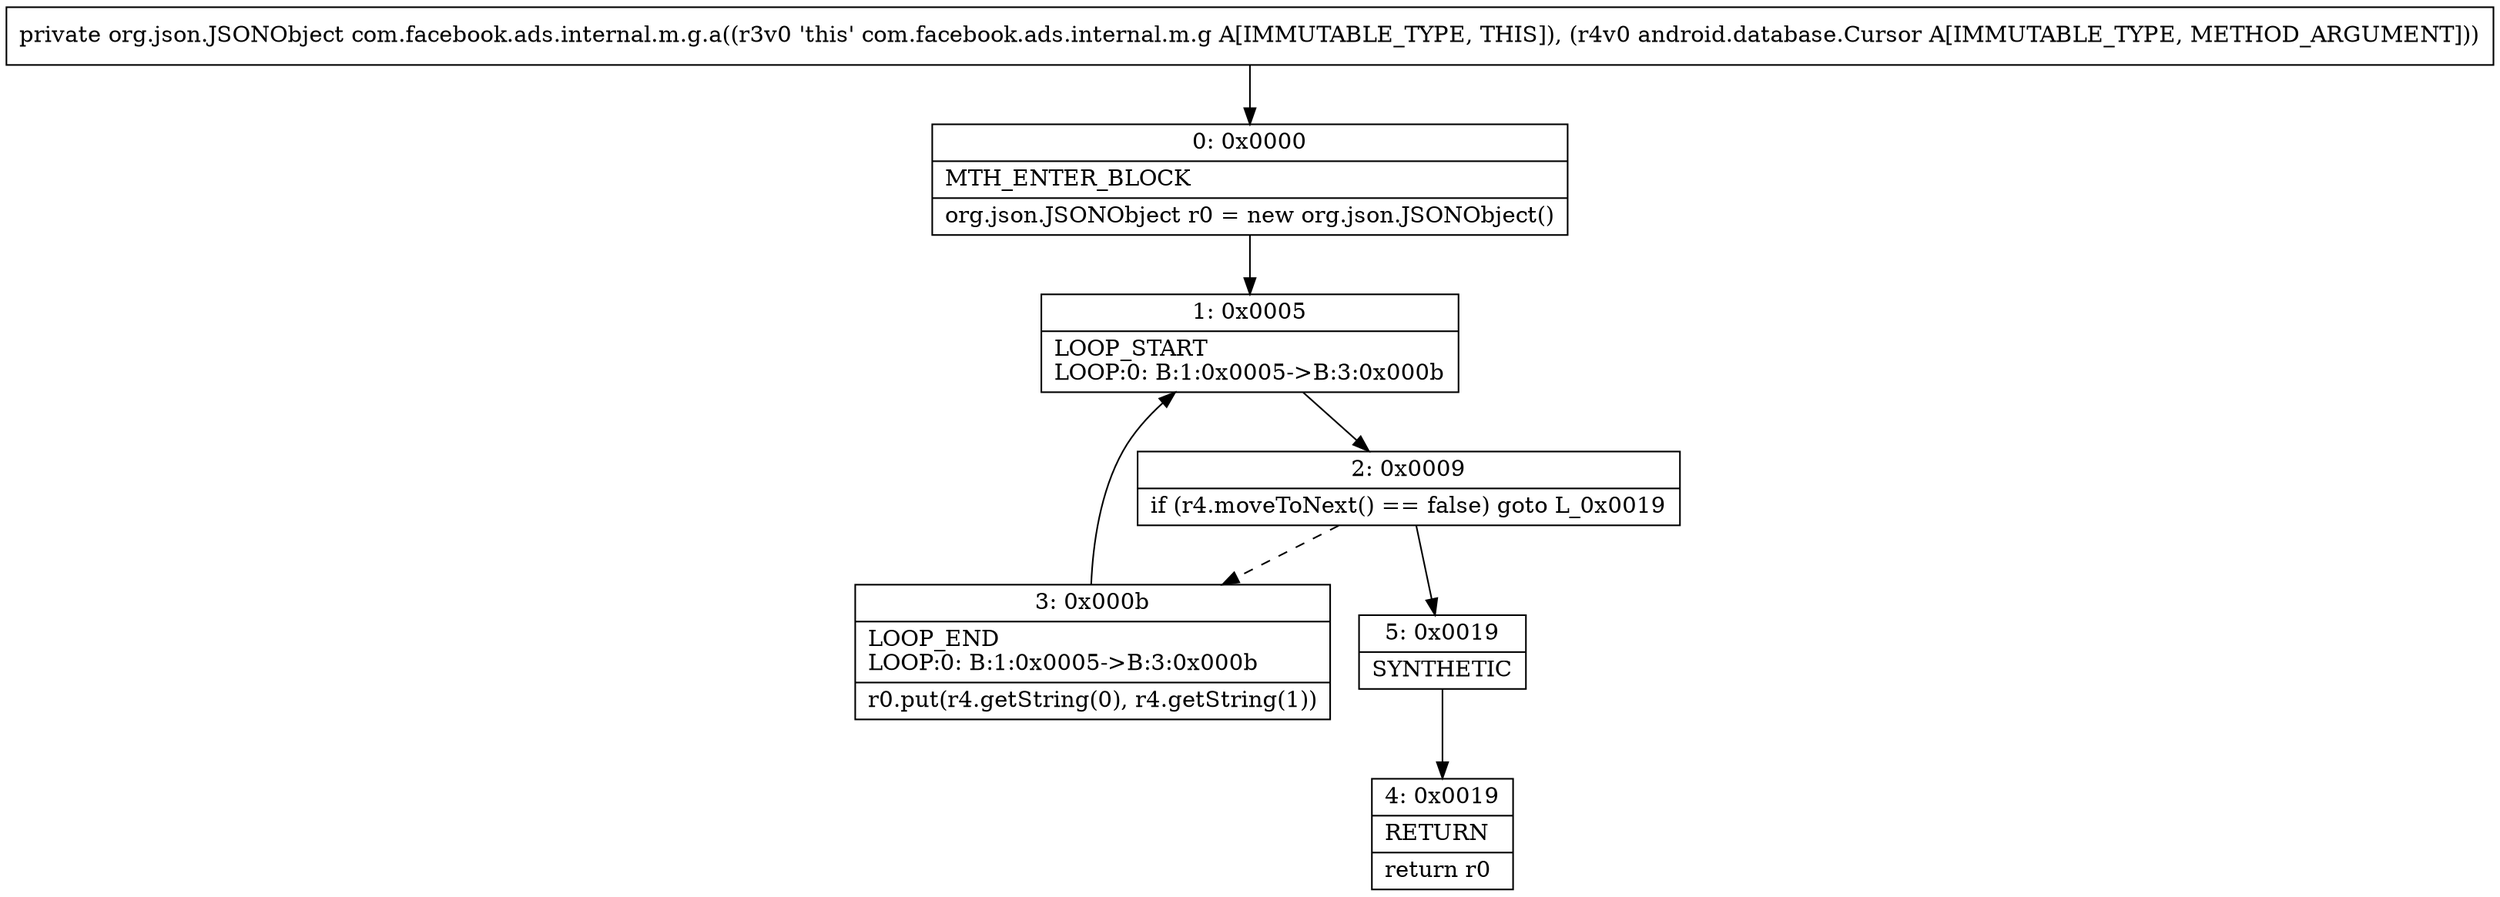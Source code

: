 digraph "CFG forcom.facebook.ads.internal.m.g.a(Landroid\/database\/Cursor;)Lorg\/json\/JSONObject;" {
Node_0 [shape=record,label="{0\:\ 0x0000|MTH_ENTER_BLOCK\l|org.json.JSONObject r0 = new org.json.JSONObject()\l}"];
Node_1 [shape=record,label="{1\:\ 0x0005|LOOP_START\lLOOP:0: B:1:0x0005\-\>B:3:0x000b\l}"];
Node_2 [shape=record,label="{2\:\ 0x0009|if (r4.moveToNext() == false) goto L_0x0019\l}"];
Node_3 [shape=record,label="{3\:\ 0x000b|LOOP_END\lLOOP:0: B:1:0x0005\-\>B:3:0x000b\l|r0.put(r4.getString(0), r4.getString(1))\l}"];
Node_4 [shape=record,label="{4\:\ 0x0019|RETURN\l|return r0\l}"];
Node_5 [shape=record,label="{5\:\ 0x0019|SYNTHETIC\l}"];
MethodNode[shape=record,label="{private org.json.JSONObject com.facebook.ads.internal.m.g.a((r3v0 'this' com.facebook.ads.internal.m.g A[IMMUTABLE_TYPE, THIS]), (r4v0 android.database.Cursor A[IMMUTABLE_TYPE, METHOD_ARGUMENT])) }"];
MethodNode -> Node_0;
Node_0 -> Node_1;
Node_1 -> Node_2;
Node_2 -> Node_3[style=dashed];
Node_2 -> Node_5;
Node_3 -> Node_1;
Node_5 -> Node_4;
}

